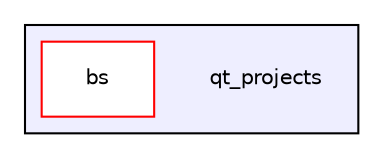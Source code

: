 digraph "/home/nazar/qt_projects" {
  compound=true
  node [ fontsize="10", fontname="Helvetica"];
  edge [ labelfontsize="10", labelfontname="Helvetica"];
  subgraph clusterdir_fc50b708b4e7b6350c8bea575bd8f24a {
    graph [ bgcolor="#eeeeff", pencolor="black", label="" URL="dir_fc50b708b4e7b6350c8bea575bd8f24a.html"];
    dir_fc50b708b4e7b6350c8bea575bd8f24a [shape=plaintext label="qt_projects"];
    dir_bbbf0b8614b361beea2f56c40339430b [shape=box label="bs" color="red" fillcolor="white" style="filled" URL="dir_bbbf0b8614b361beea2f56c40339430b.html"];
  }
}
